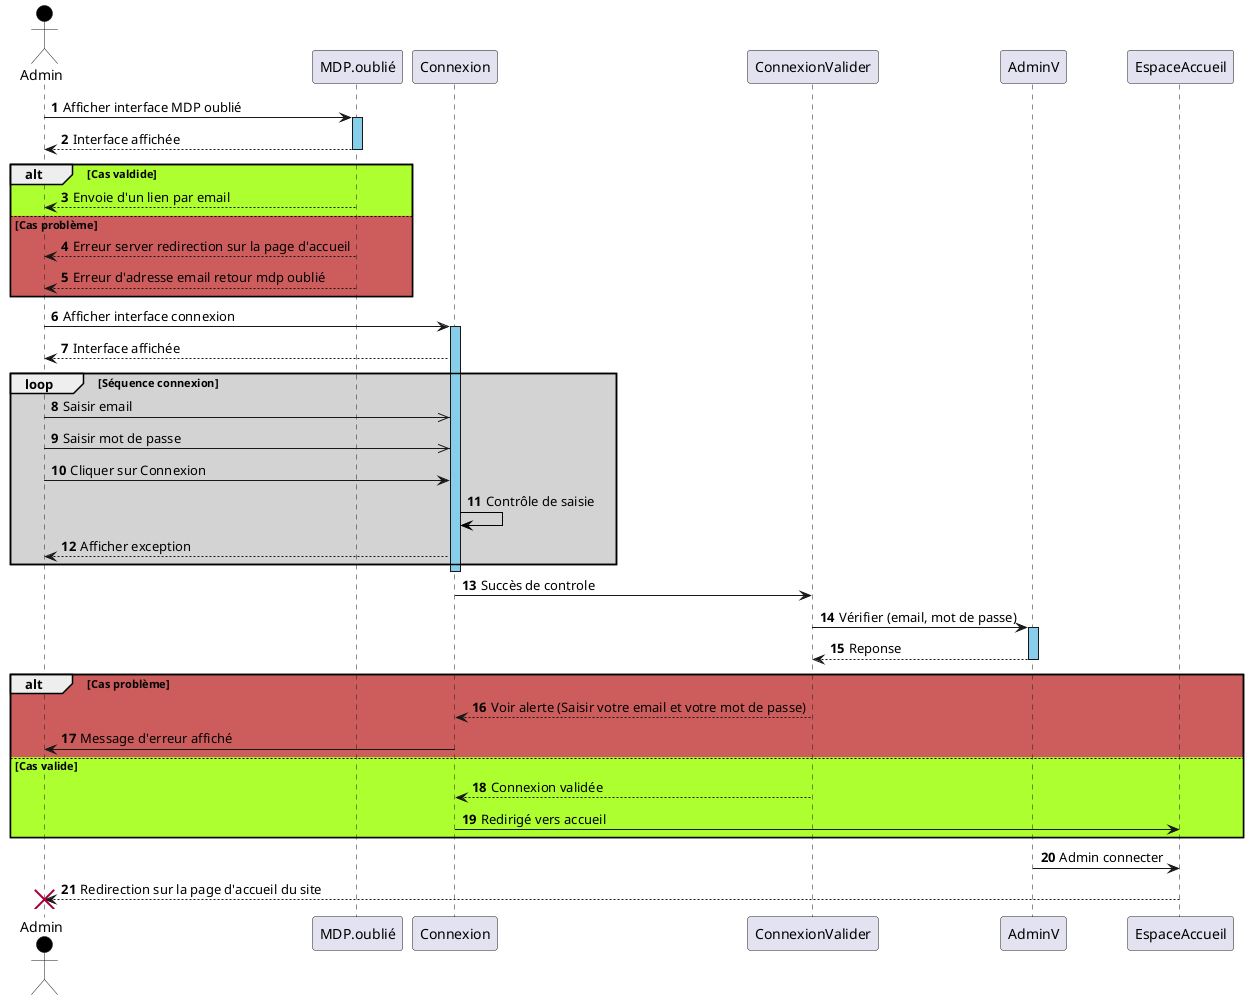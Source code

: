 @startuml Connecter
autonumber
actor Admin #Black
Admin -> MDP.oublié : Afficher interface MDP oublié
activate MDP.oublié #SkyBlue
MDP.oublié --> Admin : Interface affichée
deactivate MDP.oublié
alt #GreenYellow Cas valdide 
MDP.oublié --> Admin : Envoie d'un lien par email
else #IndianRed Cas problème
MDP.oublié --> Admin : Erreur server redirection sur la page d'accueil
MDP.oublié --> Admin : Erreur d'adresse email retour mdp oublié
end


Admin -> Connexion : Afficher interface connexion
activate Connexion #SkyBlue
Connexion --> Admin : Interface affichée
loop #LightGrey Séquence connexion
Admin ->> Connexion : Saisir email
Admin ->> Connexion : Saisir mot de passe 
Admin -> Connexion : Cliquer sur Connexion
Connexion -[#Black]> Connexion : Contrôle de saisie
Connexion --> Admin : Afficher exception
end
deactivate Connexion
Connexion -> ConnexionValider : Succès de controle
deactivate ConnexionValider

ConnexionValider -> AdminV : Vérifier (email, mot de passe)
activate AdminV #SkyBlue
AdminV --> ConnexionValider : Reponse
deactivate AdminV
alt #IndianRed Cas problème
ConnexionValider --> Connexion : Voir alerte (Saisir votre email et votre mot de passe)
Connexion -> Admin : Message d'erreur affiché
else #GreenYellow Cas valide
ConnexionValider --> Connexion : Connexion validée
Connexion -> EspaceAccueil : Redirigé vers accueil
end 
deactivate Connexion

AdminV -> EspaceAccueil : Admin connecter
EspaceAccueil --> Admin : Redirection sur la page d'accueil du site
destroy Admin

@enduml